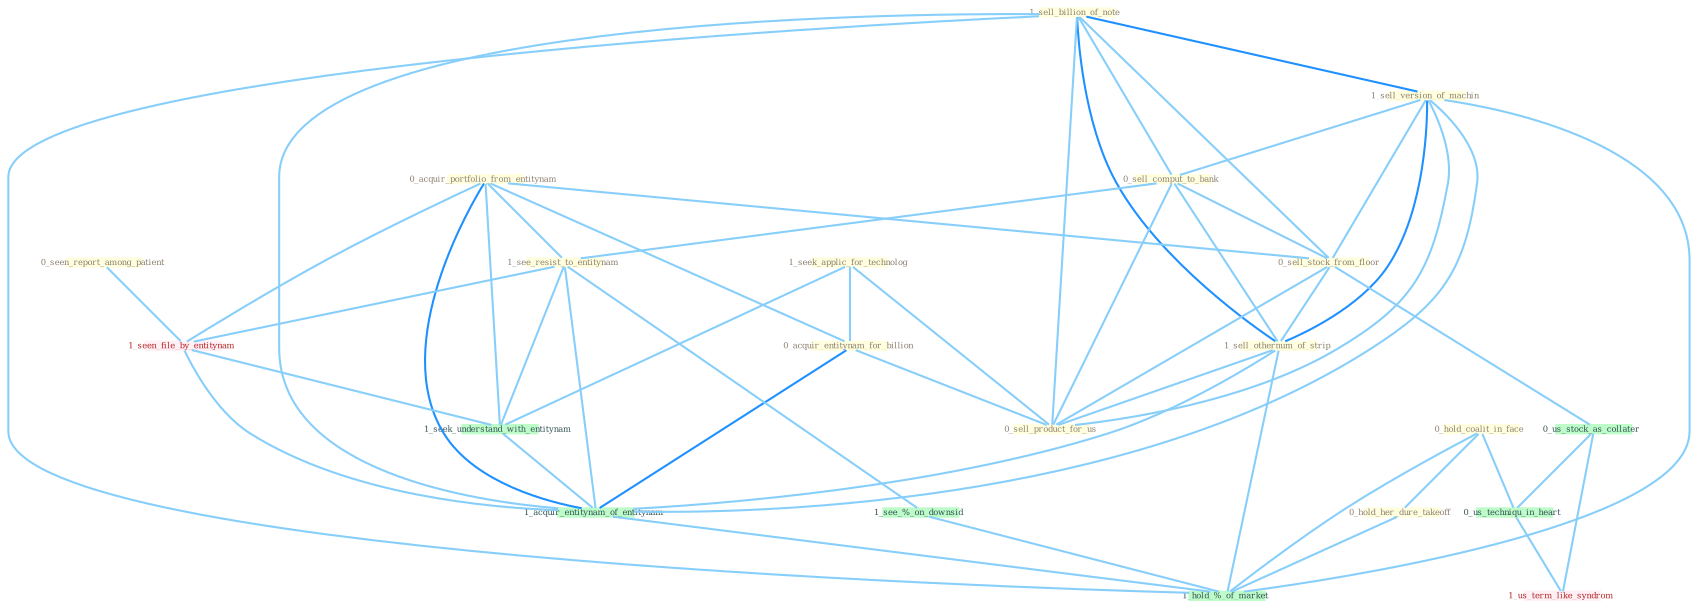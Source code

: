 Graph G{ 
    node
    [shape=polygon,style=filled,width=.5,height=.06,color="#BDFCC9",fixedsize=true,fontsize=4,
    fontcolor="#2f4f4f"];
    {node
    [color="#ffffe0", fontcolor="#8b7d6b"] "0_hold_coalit_in_face " "1_sell_billion_of_note " "1_sell_version_of_machin " "0_sell_comput_to_bank " "1_seek_applic_for_technolog " "0_acquir_portfolio_from_entitynam " "0_sell_stock_from_floor " "0_acquir_entitynam_for_billion " "0_seen_report_among_patient " "1_see_resist_to_entitynam " "1_sell_othernum_of_strip " "0_hold_her_dure_takeoff " "0_sell_product_for_us "}
{node [color="#fff0f5", fontcolor="#b22222"] "1_seen_file_by_entitynam " "1_us_term_like_syndrom "}
edge [color="#B0E2FF"];

	"0_hold_coalit_in_face " -- "0_hold_her_dure_takeoff " [w="1", color="#87cefa" ];
	"0_hold_coalit_in_face " -- "0_us_techniqu_in_heart " [w="1", color="#87cefa" ];
	"0_hold_coalit_in_face " -- "1_hold_%_of_market " [w="1", color="#87cefa" ];
	"1_sell_billion_of_note " -- "1_sell_version_of_machin " [w="2", color="#1e90ff" , len=0.8];
	"1_sell_billion_of_note " -- "0_sell_comput_to_bank " [w="1", color="#87cefa" ];
	"1_sell_billion_of_note " -- "0_sell_stock_from_floor " [w="1", color="#87cefa" ];
	"1_sell_billion_of_note " -- "1_sell_othernum_of_strip " [w="2", color="#1e90ff" , len=0.8];
	"1_sell_billion_of_note " -- "0_sell_product_for_us " [w="1", color="#87cefa" ];
	"1_sell_billion_of_note " -- "1_acquir_entitynam_of_entitynam " [w="1", color="#87cefa" ];
	"1_sell_billion_of_note " -- "1_hold_%_of_market " [w="1", color="#87cefa" ];
	"1_sell_version_of_machin " -- "0_sell_comput_to_bank " [w="1", color="#87cefa" ];
	"1_sell_version_of_machin " -- "0_sell_stock_from_floor " [w="1", color="#87cefa" ];
	"1_sell_version_of_machin " -- "1_sell_othernum_of_strip " [w="2", color="#1e90ff" , len=0.8];
	"1_sell_version_of_machin " -- "0_sell_product_for_us " [w="1", color="#87cefa" ];
	"1_sell_version_of_machin " -- "1_acquir_entitynam_of_entitynam " [w="1", color="#87cefa" ];
	"1_sell_version_of_machin " -- "1_hold_%_of_market " [w="1", color="#87cefa" ];
	"0_sell_comput_to_bank " -- "0_sell_stock_from_floor " [w="1", color="#87cefa" ];
	"0_sell_comput_to_bank " -- "1_see_resist_to_entitynam " [w="1", color="#87cefa" ];
	"0_sell_comput_to_bank " -- "1_sell_othernum_of_strip " [w="1", color="#87cefa" ];
	"0_sell_comput_to_bank " -- "0_sell_product_for_us " [w="1", color="#87cefa" ];
	"1_seek_applic_for_technolog " -- "0_acquir_entitynam_for_billion " [w="1", color="#87cefa" ];
	"1_seek_applic_for_technolog " -- "0_sell_product_for_us " [w="1", color="#87cefa" ];
	"1_seek_applic_for_technolog " -- "1_seek_understand_with_entitynam " [w="1", color="#87cefa" ];
	"0_acquir_portfolio_from_entitynam " -- "0_sell_stock_from_floor " [w="1", color="#87cefa" ];
	"0_acquir_portfolio_from_entitynam " -- "0_acquir_entitynam_for_billion " [w="1", color="#87cefa" ];
	"0_acquir_portfolio_from_entitynam " -- "1_see_resist_to_entitynam " [w="1", color="#87cefa" ];
	"0_acquir_portfolio_from_entitynam " -- "1_seen_file_by_entitynam " [w="1", color="#87cefa" ];
	"0_acquir_portfolio_from_entitynam " -- "1_seek_understand_with_entitynam " [w="1", color="#87cefa" ];
	"0_acquir_portfolio_from_entitynam " -- "1_acquir_entitynam_of_entitynam " [w="2", color="#1e90ff" , len=0.8];
	"0_sell_stock_from_floor " -- "1_sell_othernum_of_strip " [w="1", color="#87cefa" ];
	"0_sell_stock_from_floor " -- "0_sell_product_for_us " [w="1", color="#87cefa" ];
	"0_sell_stock_from_floor " -- "0_us_stock_as_collater " [w="1", color="#87cefa" ];
	"0_acquir_entitynam_for_billion " -- "0_sell_product_for_us " [w="1", color="#87cefa" ];
	"0_acquir_entitynam_for_billion " -- "1_acquir_entitynam_of_entitynam " [w="2", color="#1e90ff" , len=0.8];
	"0_seen_report_among_patient " -- "1_seen_file_by_entitynam " [w="1", color="#87cefa" ];
	"1_see_resist_to_entitynam " -- "1_seen_file_by_entitynam " [w="1", color="#87cefa" ];
	"1_see_resist_to_entitynam " -- "1_seek_understand_with_entitynam " [w="1", color="#87cefa" ];
	"1_see_resist_to_entitynam " -- "1_acquir_entitynam_of_entitynam " [w="1", color="#87cefa" ];
	"1_see_resist_to_entitynam " -- "1_see_%_on_downsid " [w="1", color="#87cefa" ];
	"1_sell_othernum_of_strip " -- "0_sell_product_for_us " [w="1", color="#87cefa" ];
	"1_sell_othernum_of_strip " -- "1_acquir_entitynam_of_entitynam " [w="1", color="#87cefa" ];
	"1_sell_othernum_of_strip " -- "1_hold_%_of_market " [w="1", color="#87cefa" ];
	"0_hold_her_dure_takeoff " -- "1_hold_%_of_market " [w="1", color="#87cefa" ];
	"1_seen_file_by_entitynam " -- "1_seek_understand_with_entitynam " [w="1", color="#87cefa" ];
	"1_seen_file_by_entitynam " -- "1_acquir_entitynam_of_entitynam " [w="1", color="#87cefa" ];
	"0_us_stock_as_collater " -- "0_us_techniqu_in_heart " [w="1", color="#87cefa" ];
	"0_us_stock_as_collater " -- "1_us_term_like_syndrom " [w="1", color="#87cefa" ];
	"1_seek_understand_with_entitynam " -- "1_acquir_entitynam_of_entitynam " [w="1", color="#87cefa" ];
	"1_acquir_entitynam_of_entitynam " -- "1_hold_%_of_market " [w="1", color="#87cefa" ];
	"0_us_techniqu_in_heart " -- "1_us_term_like_syndrom " [w="1", color="#87cefa" ];
	"1_see_%_on_downsid " -- "1_hold_%_of_market " [w="1", color="#87cefa" ];
}